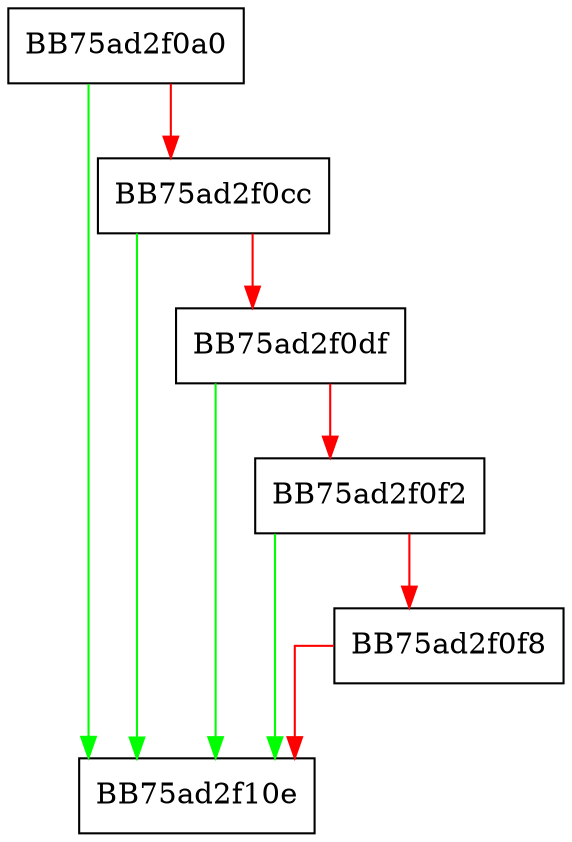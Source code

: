 digraph GetAttributePriority {
  node [shape="box"];
  graph [splines=ortho];
  BB75ad2f0a0 -> BB75ad2f10e [color="green"];
  BB75ad2f0a0 -> BB75ad2f0cc [color="red"];
  BB75ad2f0cc -> BB75ad2f10e [color="green"];
  BB75ad2f0cc -> BB75ad2f0df [color="red"];
  BB75ad2f0df -> BB75ad2f10e [color="green"];
  BB75ad2f0df -> BB75ad2f0f2 [color="red"];
  BB75ad2f0f2 -> BB75ad2f10e [color="green"];
  BB75ad2f0f2 -> BB75ad2f0f8 [color="red"];
  BB75ad2f0f8 -> BB75ad2f10e [color="red"];
}
